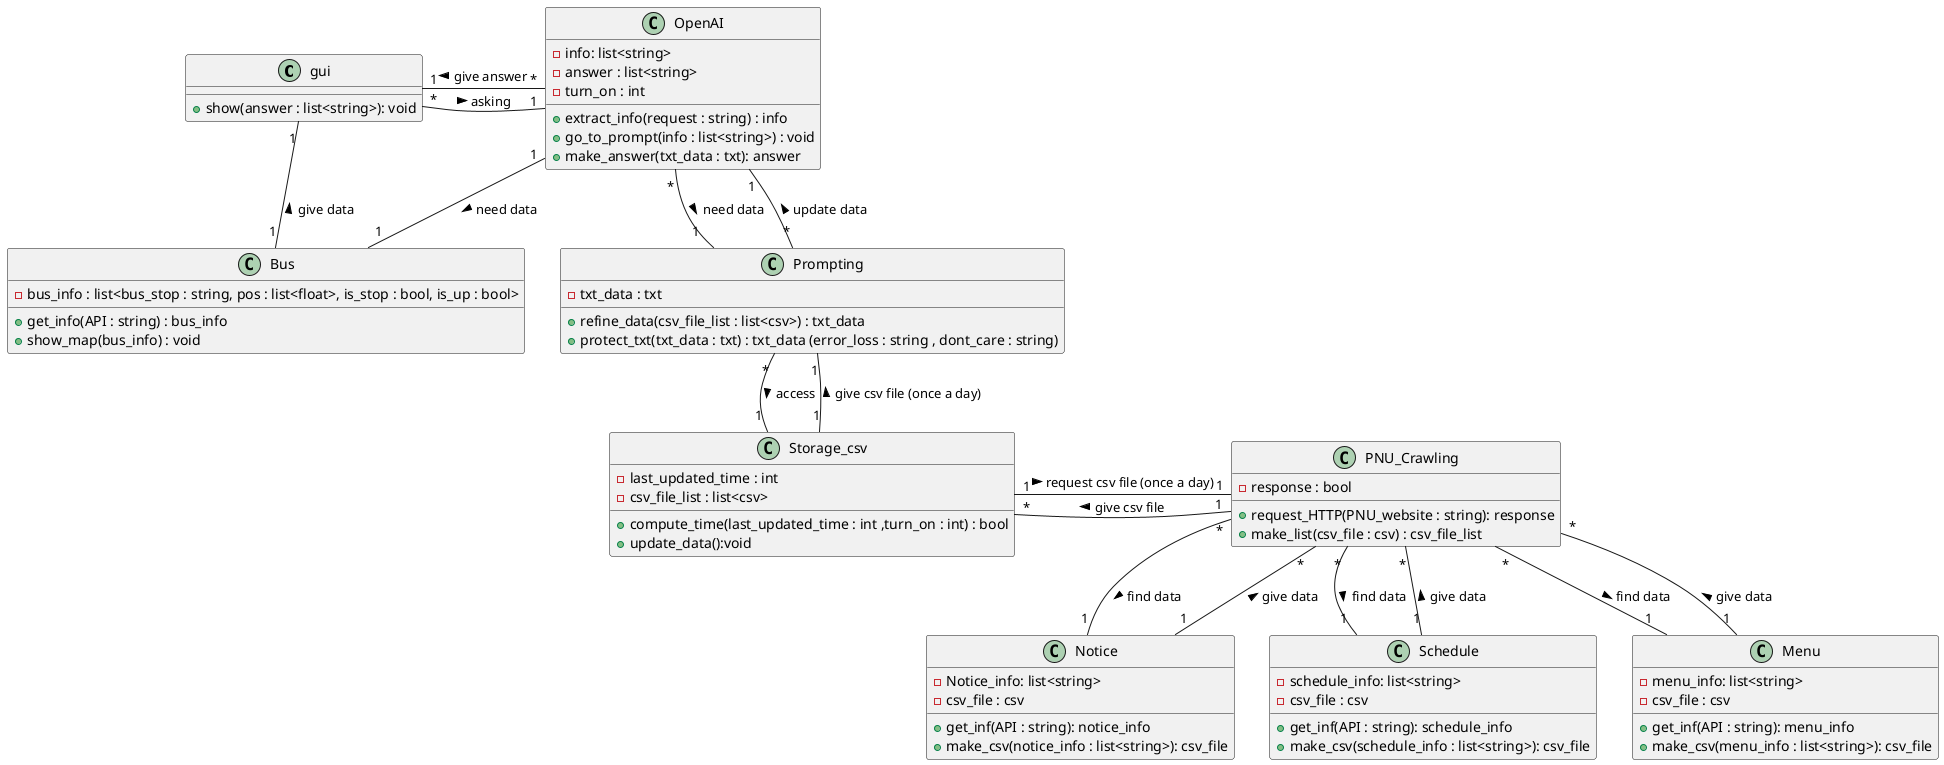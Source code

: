 @startuml

class gui {
    + show(answer : list<string>): void
}

class OpenAI {    
    - info: list<string>
    - answer : list<string>
    - turn_on : int

    
    + extract_info(request : string) : info
    + go_to_prompt(info : list<string>) : void
    + make_answer(txt_data : txt): answer    
}

class Prompting{
    - txt_data : txt
    
    + refine_data(csv_file_list : list<csv>) : txt_data
    + protect_txt(txt_data : txt) : txt_data (error_loss : string , dont_care : string)  
}

class PNU_Crawling {
    - response : bool
      
    
    + request_HTTP(PNU_website : string): response
    + make_list(csv_file : csv) : csv_file_list
}

class Storage_csv {
    - last_updated_time : int
    - csv_file_list : list<csv>  

    +compute_time(last_updated_time : int ,turn_on : int) : bool
    +update_data():void
}


class Notice {
    - Notice_info: list<string>
    - csv_file : csv

    + get_inf(API : string): notice_info
    + make_csv(notice_info : list<string>): csv_file      
}

class Schedule {
    - schedule_info: list<string>
    - csv_file : csv

    + get_inf(API : string): schedule_info 
    + make_csv(schedule_info : list<string>): csv_file    
}

class Menu {
    - menu_info: list<string>
    - csv_file : csv

    + get_inf(API : string): menu_info
    + make_csv(menu_info : list<string>): csv_file    
}

class Bus {
    - bus_info : list<bus_stop : string, pos : list<float>, is_stop : bool, is_up : bool>
    
    + get_info(API : string) : bus_info
    + show_map(bus_info) : void
}


gui "*" - "1" OpenAI : asking >
OpenAI "*" -- "1" Prompting : need data >
Prompting "*" -- "1" OpenAI : > update data
Prompting "*" -- "1" Storage_csv : access >

Prompting "1" -- "1" Storage_csv : give csv file (once a day) <
Storage_csv "1" -- "1" PNU_Crawling : request csv file (once a day) > 

PNU_Crawling "1" - "*"  Storage_csv: > give csv file
PNU_Crawling "*" -- "1" Menu : find data > 
PNU_Crawling "*" -- "1" Notice : find data >
PNU_Crawling "*" -- "1" Schedule : find data >
PNU_Crawling "*" -- "1" Menu : give data <
PNU_Crawling "*" -- "1" Notice : give data <
PNU_Crawling "*" -- "1" Schedule : give data <
OpenAI "*" -- "1" gui : > give answer

OpenAI "1" -- "1" Bus : need data >
Bus "1" -- "1" gui : give data >

@enduml


